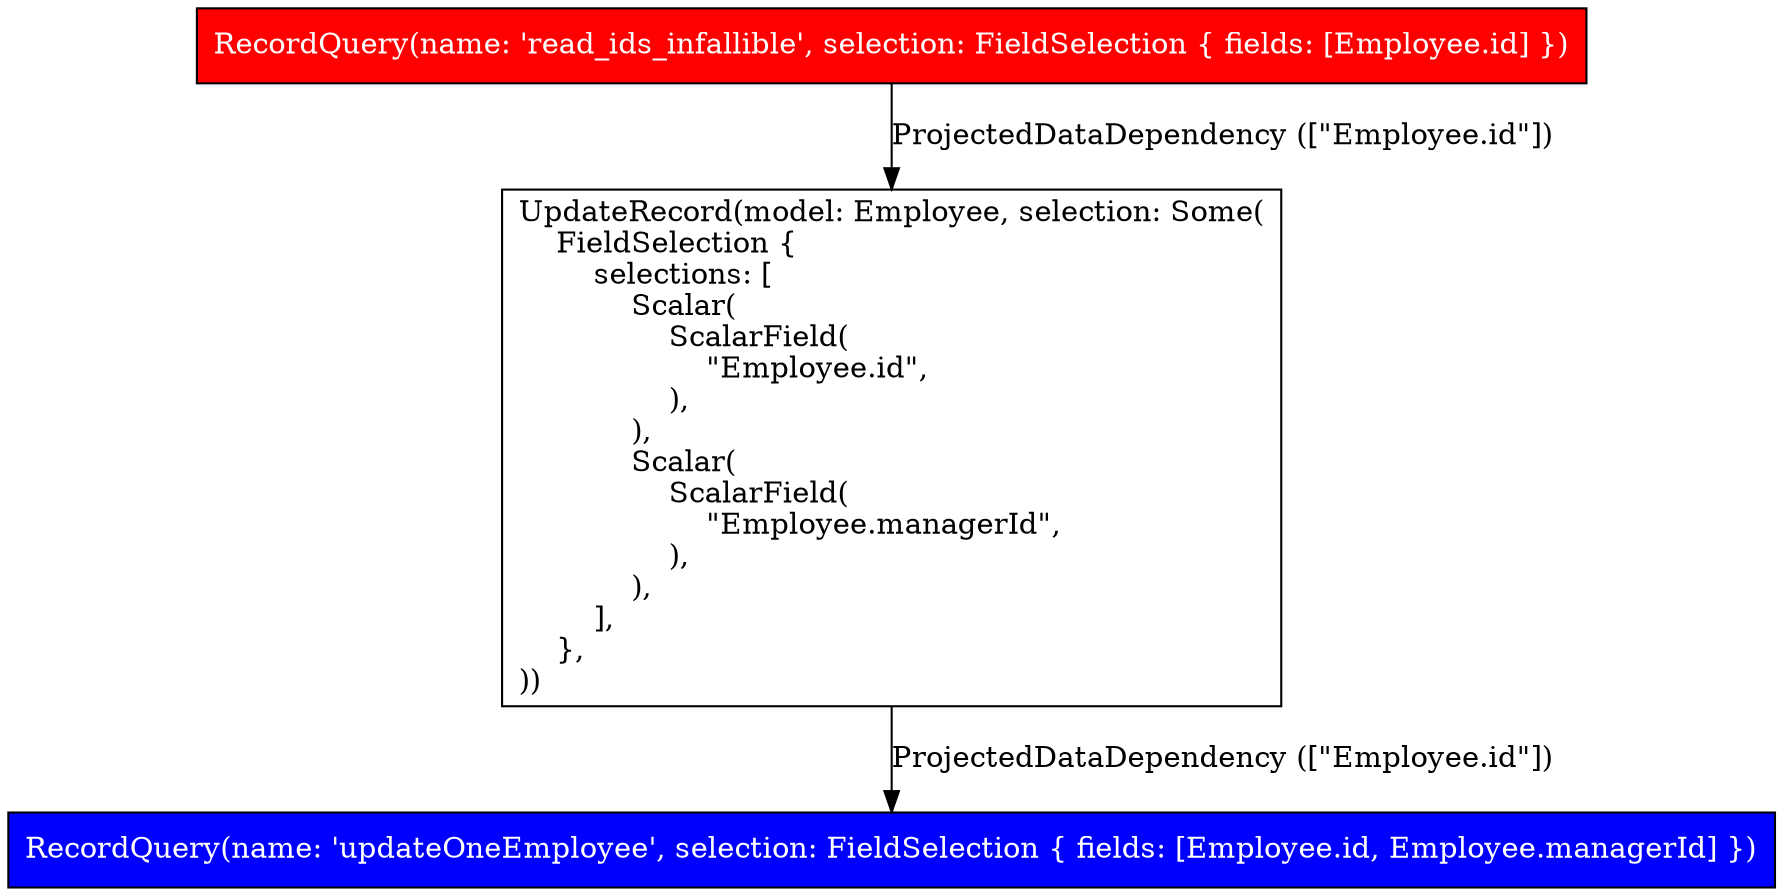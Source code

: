 digraph {
    0 [label="UpdateRecord(model: Employee, selection: Some(\l    FieldSelection {\l        selections: [\l            Scalar(\l                ScalarField(\l                    \"Employee.id\",\l                ),\l            ),\l            Scalar(\l                ScalarField(\l                    \"Employee.managerId\",\l                ),\l            ),\l        ],\l    },\l))\l", shape=rectangle]
    1 [label="RecordQuery(name: 'read_ids_infallible', selection: FieldSelection { fields: [Employee.id] })\l", fillcolor=red, style=filled, shape=rectangle, fontcolor=white]
    2 [label="RecordQuery(name: 'updateOneEmployee', selection: FieldSelection { fields: [Employee.id, Employee.managerId] })\l", fillcolor=blue, style=filled, shape=rectangle, fontcolor=white]
    1 -> 0 [label="ProjectedDataDependency ([\"Employee.id\"])"]
    0 -> 2 [label="ProjectedDataDependency ([\"Employee.id\"])"]
}